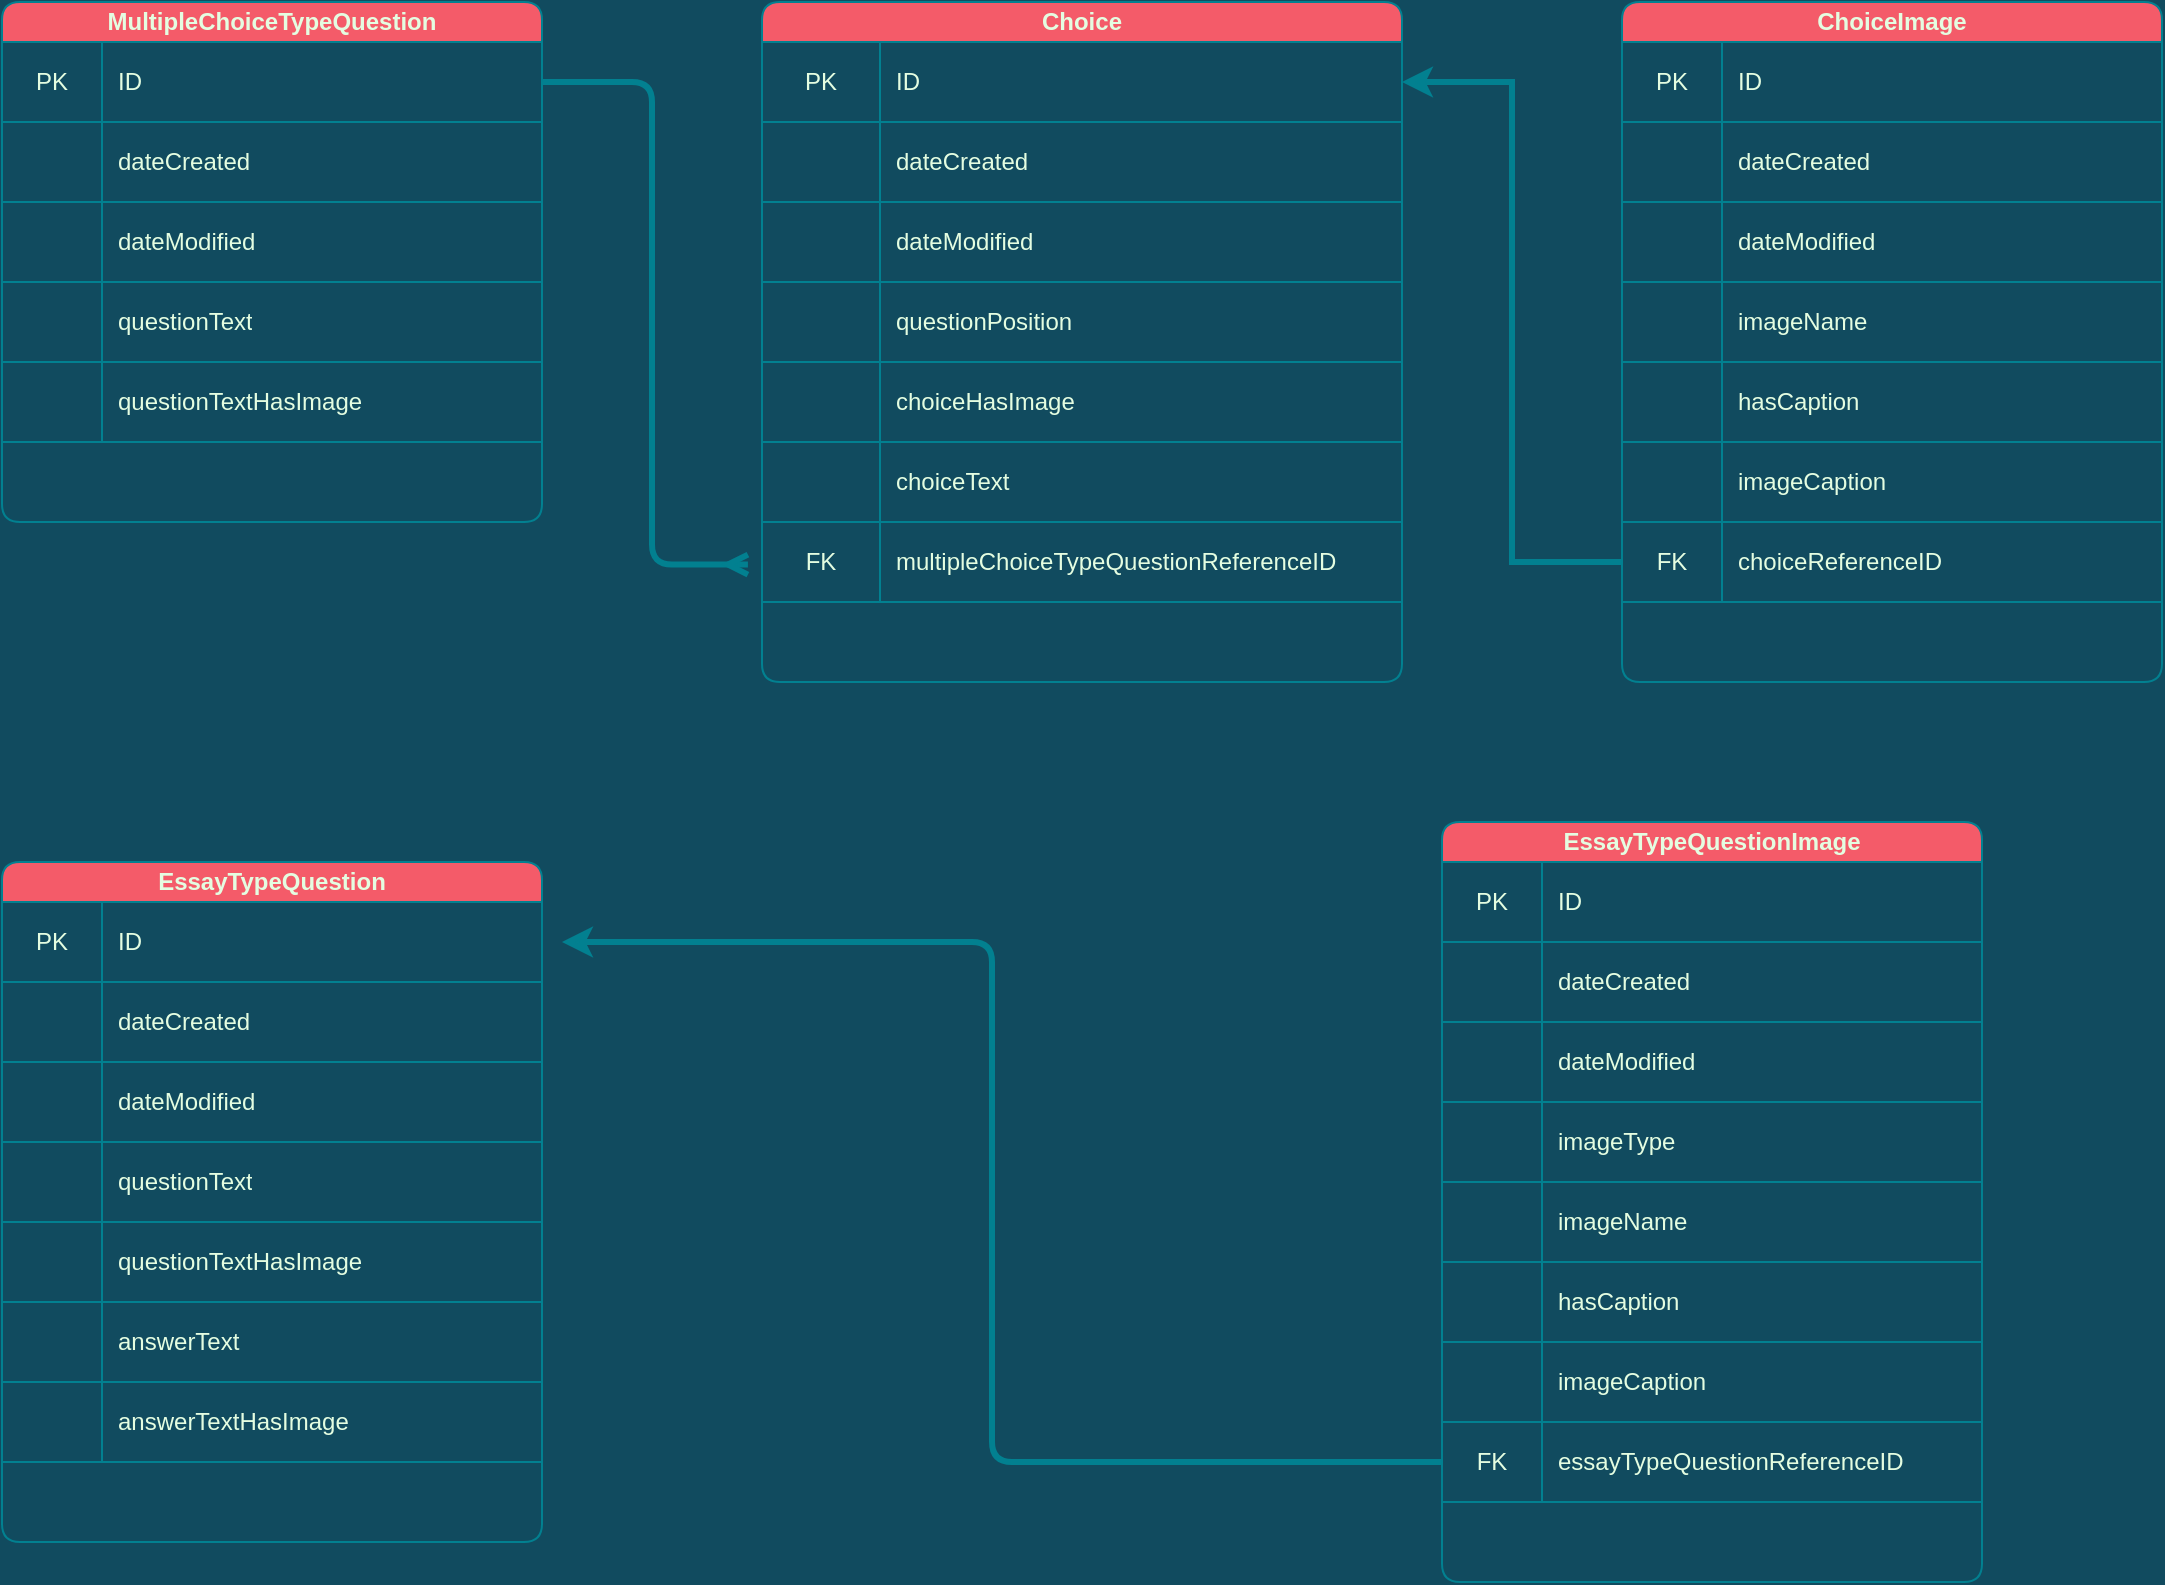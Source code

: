 <mxfile version="14.6.13" type="device"><diagram id="jseAmeqo2mqnOojEgOyy" name="Page-1"><mxGraphModel dx="1422" dy="862" grid="1" gridSize="10" guides="1" tooltips="1" connect="1" arrows="1" fold="1" page="1" pageScale="1" pageWidth="1200" pageHeight="1920" background="#114B5F" math="0" shadow="0"><root><mxCell id="0"/><mxCell id="1" parent="0"/><mxCell id="tdTCW2-I33-eYM-Sp8m5-2" value="EssayTypeQuestion" style="shape=table;html=1;whiteSpace=wrap;startSize=20;container=1;collapsible=0;childLayout=tableLayout;fixedRows=1;rowLines=0;fontStyle=1;align=center;fillColor=#F45B69;strokeColor=#028090;fontColor=#E4FDE1;rounded=1;" parent="1" vertex="1"><mxGeometry x="40" y="470" width="270" height="340" as="geometry"/></mxCell><mxCell id="tdTCW2-I33-eYM-Sp8m5-3" value="" style="shape=partialRectangle;html=1;whiteSpace=wrap;collapsible=0;dropTarget=0;pointerEvents=0;fillColor=none;top=0;left=0;bottom=1;right=0;points=[[0,0.5],[1,0.5]];portConstraint=eastwest;strokeColor=#028090;fontColor=#E4FDE1;rounded=1;" parent="tdTCW2-I33-eYM-Sp8m5-2" vertex="1"><mxGeometry y="20" width="270" height="40" as="geometry"/></mxCell><mxCell id="tdTCW2-I33-eYM-Sp8m5-4" value="PK" style="shape=partialRectangle;html=1;whiteSpace=wrap;connectable=0;fillColor=none;top=0;left=0;bottom=0;right=0;overflow=hidden;strokeColor=#028090;fontColor=#E4FDE1;rounded=1;" parent="tdTCW2-I33-eYM-Sp8m5-3" vertex="1"><mxGeometry width="50" height="40" as="geometry"/></mxCell><mxCell id="tdTCW2-I33-eYM-Sp8m5-5" value="ID" style="shape=partialRectangle;html=1;whiteSpace=wrap;connectable=0;fillColor=none;top=0;left=0;bottom=0;right=0;align=left;spacingLeft=6;overflow=hidden;strokeColor=#028090;fontColor=#E4FDE1;rounded=1;" parent="tdTCW2-I33-eYM-Sp8m5-3" vertex="1"><mxGeometry x="50" width="220" height="40" as="geometry"/></mxCell><mxCell id="7JEukFAbRCWZJF5XLks9-69" style="shape=partialRectangle;html=1;whiteSpace=wrap;collapsible=0;dropTarget=0;pointerEvents=0;fillColor=none;top=0;left=0;bottom=1;right=0;points=[[0,0.5],[1,0.5]];portConstraint=eastwest;strokeColor=#028090;fontColor=#E4FDE1;rounded=1;" vertex="1" parent="tdTCW2-I33-eYM-Sp8m5-2"><mxGeometry y="60" width="270" height="40" as="geometry"/></mxCell><mxCell id="7JEukFAbRCWZJF5XLks9-70" style="shape=partialRectangle;html=1;whiteSpace=wrap;connectable=0;fillColor=none;top=0;left=0;bottom=0;right=0;overflow=hidden;strokeColor=#028090;fontColor=#E4FDE1;rounded=1;" vertex="1" parent="7JEukFAbRCWZJF5XLks9-69"><mxGeometry width="50" height="40" as="geometry"/></mxCell><mxCell id="7JEukFAbRCWZJF5XLks9-71" value="dateCreated" style="shape=partialRectangle;html=1;whiteSpace=wrap;connectable=0;fillColor=none;top=0;left=0;bottom=0;right=0;align=left;spacingLeft=6;overflow=hidden;strokeColor=#028090;fontColor=#E4FDE1;rounded=1;" vertex="1" parent="7JEukFAbRCWZJF5XLks9-69"><mxGeometry x="50" width="220" height="40" as="geometry"/></mxCell><mxCell id="7JEukFAbRCWZJF5XLks9-72" style="shape=partialRectangle;html=1;whiteSpace=wrap;collapsible=0;dropTarget=0;pointerEvents=0;fillColor=none;top=0;left=0;bottom=1;right=0;points=[[0,0.5],[1,0.5]];portConstraint=eastwest;strokeColor=#028090;fontColor=#E4FDE1;rounded=1;" vertex="1" parent="tdTCW2-I33-eYM-Sp8m5-2"><mxGeometry y="100" width="270" height="40" as="geometry"/></mxCell><mxCell id="7JEukFAbRCWZJF5XLks9-73" style="shape=partialRectangle;html=1;whiteSpace=wrap;connectable=0;fillColor=none;top=0;left=0;bottom=0;right=0;overflow=hidden;strokeColor=#028090;fontColor=#E4FDE1;rounded=1;" vertex="1" parent="7JEukFAbRCWZJF5XLks9-72"><mxGeometry width="50" height="40" as="geometry"/></mxCell><mxCell id="7JEukFAbRCWZJF5XLks9-74" value="dateModified" style="shape=partialRectangle;html=1;whiteSpace=wrap;connectable=0;fillColor=none;top=0;left=0;bottom=0;right=0;align=left;spacingLeft=6;overflow=hidden;strokeColor=#028090;fontColor=#E4FDE1;rounded=1;" vertex="1" parent="7JEukFAbRCWZJF5XLks9-72"><mxGeometry x="50" width="220" height="40" as="geometry"/></mxCell><mxCell id="tdTCW2-I33-eYM-Sp8m5-12" value="" style="shape=partialRectangle;html=1;whiteSpace=wrap;collapsible=0;dropTarget=0;pointerEvents=0;fillColor=none;top=0;left=0;bottom=1;right=0;points=[[0,0.5],[1,0.5]];portConstraint=eastwest;strokeColor=#028090;fontColor=#E4FDE1;rounded=1;" parent="tdTCW2-I33-eYM-Sp8m5-2" vertex="1"><mxGeometry y="140" width="270" height="40" as="geometry"/></mxCell><mxCell id="tdTCW2-I33-eYM-Sp8m5-13" value="" style="shape=partialRectangle;html=1;whiteSpace=wrap;connectable=0;fillColor=none;top=0;left=0;bottom=0;right=0;overflow=hidden;strokeColor=#028090;fontColor=#E4FDE1;rounded=1;" parent="tdTCW2-I33-eYM-Sp8m5-12" vertex="1"><mxGeometry width="50" height="40" as="geometry"/></mxCell><mxCell id="tdTCW2-I33-eYM-Sp8m5-14" value="questionText" style="shape=partialRectangle;html=1;whiteSpace=wrap;connectable=0;fillColor=none;top=0;left=0;bottom=0;right=0;align=left;spacingLeft=6;overflow=hidden;strokeColor=#028090;fontColor=#E4FDE1;rounded=1;" parent="tdTCW2-I33-eYM-Sp8m5-12" vertex="1"><mxGeometry x="50" width="220" height="40" as="geometry"/></mxCell><mxCell id="tdTCW2-I33-eYM-Sp8m5-15" value="" style="shape=partialRectangle;html=1;whiteSpace=wrap;collapsible=0;dropTarget=0;pointerEvents=0;fillColor=none;top=0;left=0;bottom=1;right=0;points=[[0,0.5],[1,0.5]];portConstraint=eastwest;strokeColor=#028090;fontColor=#E4FDE1;rounded=1;" parent="tdTCW2-I33-eYM-Sp8m5-2" vertex="1"><mxGeometry y="180" width="270" height="40" as="geometry"/></mxCell><mxCell id="tdTCW2-I33-eYM-Sp8m5-16" value="" style="shape=partialRectangle;html=1;whiteSpace=wrap;connectable=0;fillColor=none;top=0;left=0;bottom=0;right=0;overflow=hidden;strokeColor=#028090;fontColor=#E4FDE1;rounded=1;" parent="tdTCW2-I33-eYM-Sp8m5-15" vertex="1"><mxGeometry width="50" height="40" as="geometry"/></mxCell><mxCell id="tdTCW2-I33-eYM-Sp8m5-17" value="questionTextHasImage" style="shape=partialRectangle;html=1;whiteSpace=wrap;connectable=0;fillColor=none;top=0;left=0;bottom=0;right=0;align=left;spacingLeft=6;overflow=hidden;strokeColor=#028090;fontColor=#E4FDE1;rounded=1;" parent="tdTCW2-I33-eYM-Sp8m5-15" vertex="1"><mxGeometry x="50" width="220" height="40" as="geometry"/></mxCell><mxCell id="tdTCW2-I33-eYM-Sp8m5-21" value="" style="shape=partialRectangle;html=1;whiteSpace=wrap;collapsible=0;dropTarget=0;pointerEvents=0;fillColor=none;top=0;left=0;bottom=1;right=0;points=[[0,0.5],[1,0.5]];portConstraint=eastwest;strokeColor=#028090;fontColor=#E4FDE1;rounded=1;" parent="tdTCW2-I33-eYM-Sp8m5-2" vertex="1"><mxGeometry y="220" width="270" height="40" as="geometry"/></mxCell><mxCell id="tdTCW2-I33-eYM-Sp8m5-22" value="" style="shape=partialRectangle;html=1;whiteSpace=wrap;connectable=0;fillColor=none;top=0;left=0;bottom=0;right=0;overflow=hidden;strokeColor=#028090;fontColor=#E4FDE1;rounded=1;" parent="tdTCW2-I33-eYM-Sp8m5-21" vertex="1"><mxGeometry width="50" height="40" as="geometry"/></mxCell><mxCell id="tdTCW2-I33-eYM-Sp8m5-23" value="answerText" style="shape=partialRectangle;html=1;whiteSpace=wrap;connectable=0;fillColor=none;top=0;left=0;bottom=0;right=0;align=left;spacingLeft=6;overflow=hidden;strokeColor=#028090;fontColor=#E4FDE1;rounded=1;" parent="tdTCW2-I33-eYM-Sp8m5-21" vertex="1"><mxGeometry x="50" width="220" height="40" as="geometry"/></mxCell><mxCell id="tdTCW2-I33-eYM-Sp8m5-24" value="" style="shape=partialRectangle;html=1;whiteSpace=wrap;collapsible=0;dropTarget=0;pointerEvents=0;fillColor=none;top=0;left=0;bottom=1;right=0;points=[[0,0.5],[1,0.5]];portConstraint=eastwest;strokeColor=#028090;fontColor=#E4FDE1;rounded=1;" parent="tdTCW2-I33-eYM-Sp8m5-2" vertex="1"><mxGeometry y="260" width="270" height="40" as="geometry"/></mxCell><mxCell id="tdTCW2-I33-eYM-Sp8m5-25" value="" style="shape=partialRectangle;html=1;whiteSpace=wrap;connectable=0;fillColor=none;top=0;left=0;bottom=0;right=0;overflow=hidden;strokeColor=#028090;fontColor=#E4FDE1;rounded=1;" parent="tdTCW2-I33-eYM-Sp8m5-24" vertex="1"><mxGeometry width="50" height="40" as="geometry"/></mxCell><mxCell id="tdTCW2-I33-eYM-Sp8m5-26" value="answerTextHasImage" style="shape=partialRectangle;html=1;whiteSpace=wrap;connectable=0;fillColor=none;top=0;left=0;bottom=0;right=0;align=left;spacingLeft=6;overflow=hidden;strokeColor=#028090;fontColor=#E4FDE1;rounded=1;" parent="tdTCW2-I33-eYM-Sp8m5-24" vertex="1"><mxGeometry x="50" width="220" height="40" as="geometry"/></mxCell><mxCell id="tdTCW2-I33-eYM-Sp8m5-33" value="MultipleChoiceTypeQuestion" style="shape=table;html=1;whiteSpace=wrap;startSize=20;container=1;collapsible=0;childLayout=tableLayout;fixedRows=1;rowLines=0;fontStyle=1;align=center;fillColor=#F45B69;strokeColor=#028090;fontColor=#E4FDE1;rounded=1;" parent="1" vertex="1"><mxGeometry x="40" y="40" width="270" height="260" as="geometry"/></mxCell><mxCell id="tdTCW2-I33-eYM-Sp8m5-34" value="" style="shape=partialRectangle;html=1;whiteSpace=wrap;collapsible=0;dropTarget=0;pointerEvents=0;fillColor=none;top=0;left=0;bottom=1;right=0;points=[[0,0.5],[1,0.5]];portConstraint=eastwest;strokeColor=#028090;fontColor=#E4FDE1;rounded=1;" parent="tdTCW2-I33-eYM-Sp8m5-33" vertex="1"><mxGeometry y="20" width="270" height="40" as="geometry"/></mxCell><mxCell id="tdTCW2-I33-eYM-Sp8m5-35" value="PK" style="shape=partialRectangle;html=1;whiteSpace=wrap;connectable=0;fillColor=none;top=0;left=0;bottom=0;right=0;overflow=hidden;strokeColor=#028090;fontColor=#E4FDE1;rounded=1;" parent="tdTCW2-I33-eYM-Sp8m5-34" vertex="1"><mxGeometry width="50" height="40" as="geometry"/></mxCell><mxCell id="tdTCW2-I33-eYM-Sp8m5-36" value="ID" style="shape=partialRectangle;html=1;whiteSpace=wrap;connectable=0;fillColor=none;top=0;left=0;bottom=0;right=0;align=left;spacingLeft=6;overflow=hidden;strokeColor=#028090;fontColor=#E4FDE1;rounded=1;" parent="tdTCW2-I33-eYM-Sp8m5-34" vertex="1"><mxGeometry x="50" width="220" height="40" as="geometry"/></mxCell><mxCell id="7JEukFAbRCWZJF5XLks9-31" style="shape=partialRectangle;html=1;whiteSpace=wrap;collapsible=0;dropTarget=0;pointerEvents=0;fillColor=none;top=0;left=0;bottom=1;right=0;points=[[0,0.5],[1,0.5]];portConstraint=eastwest;strokeColor=#028090;fontColor=#E4FDE1;rounded=1;" vertex="1" parent="tdTCW2-I33-eYM-Sp8m5-33"><mxGeometry y="60" width="270" height="40" as="geometry"/></mxCell><mxCell id="7JEukFAbRCWZJF5XLks9-32" style="shape=partialRectangle;html=1;whiteSpace=wrap;connectable=0;fillColor=none;top=0;left=0;bottom=0;right=0;overflow=hidden;strokeColor=#028090;fontColor=#E4FDE1;rounded=1;" vertex="1" parent="7JEukFAbRCWZJF5XLks9-31"><mxGeometry width="50" height="40" as="geometry"/></mxCell><mxCell id="7JEukFAbRCWZJF5XLks9-33" value="dateCreated" style="shape=partialRectangle;html=1;whiteSpace=wrap;connectable=0;fillColor=none;top=0;left=0;bottom=0;right=0;align=left;spacingLeft=6;overflow=hidden;strokeColor=#028090;fontColor=#E4FDE1;rounded=1;" vertex="1" parent="7JEukFAbRCWZJF5XLks9-31"><mxGeometry x="50" width="220" height="40" as="geometry"/></mxCell><mxCell id="7JEukFAbRCWZJF5XLks9-34" style="shape=partialRectangle;html=1;whiteSpace=wrap;collapsible=0;dropTarget=0;pointerEvents=0;fillColor=none;top=0;left=0;bottom=1;right=0;points=[[0,0.5],[1,0.5]];portConstraint=eastwest;strokeColor=#028090;fontColor=#E4FDE1;rounded=1;" vertex="1" parent="tdTCW2-I33-eYM-Sp8m5-33"><mxGeometry y="100" width="270" height="40" as="geometry"/></mxCell><mxCell id="7JEukFAbRCWZJF5XLks9-35" style="shape=partialRectangle;html=1;whiteSpace=wrap;connectable=0;fillColor=none;top=0;left=0;bottom=0;right=0;overflow=hidden;strokeColor=#028090;fontColor=#E4FDE1;rounded=1;" vertex="1" parent="7JEukFAbRCWZJF5XLks9-34"><mxGeometry width="50" height="40" as="geometry"/></mxCell><mxCell id="7JEukFAbRCWZJF5XLks9-36" value="dateModified" style="shape=partialRectangle;html=1;whiteSpace=wrap;connectable=0;fillColor=none;top=0;left=0;bottom=0;right=0;align=left;spacingLeft=6;overflow=hidden;strokeColor=#028090;fontColor=#E4FDE1;rounded=1;" vertex="1" parent="7JEukFAbRCWZJF5XLks9-34"><mxGeometry x="50" width="220" height="40" as="geometry"/></mxCell><mxCell id="tdTCW2-I33-eYM-Sp8m5-37" value="" style="shape=partialRectangle;html=1;whiteSpace=wrap;collapsible=0;dropTarget=0;pointerEvents=0;fillColor=none;top=0;left=0;bottom=1;right=0;points=[[0,0.5],[1,0.5]];portConstraint=eastwest;strokeColor=#028090;fontColor=#E4FDE1;rounded=1;" parent="tdTCW2-I33-eYM-Sp8m5-33" vertex="1"><mxGeometry y="140" width="270" height="40" as="geometry"/></mxCell><mxCell id="tdTCW2-I33-eYM-Sp8m5-38" value="" style="shape=partialRectangle;html=1;whiteSpace=wrap;connectable=0;fillColor=none;top=0;left=0;bottom=0;right=0;overflow=hidden;strokeColor=#028090;fontColor=#E4FDE1;rounded=1;" parent="tdTCW2-I33-eYM-Sp8m5-37" vertex="1"><mxGeometry width="50" height="40" as="geometry"/></mxCell><mxCell id="tdTCW2-I33-eYM-Sp8m5-39" value="questionText" style="shape=partialRectangle;html=1;whiteSpace=wrap;connectable=0;fillColor=none;top=0;left=0;bottom=0;right=0;align=left;spacingLeft=6;overflow=hidden;strokeColor=#028090;fontColor=#E4FDE1;rounded=1;" parent="tdTCW2-I33-eYM-Sp8m5-37" vertex="1"><mxGeometry x="50" width="220" height="40" as="geometry"/></mxCell><mxCell id="tdTCW2-I33-eYM-Sp8m5-40" value="" style="shape=partialRectangle;html=1;whiteSpace=wrap;collapsible=0;dropTarget=0;pointerEvents=0;fillColor=none;top=0;left=0;bottom=1;right=0;points=[[0,0.5],[1,0.5]];portConstraint=eastwest;strokeColor=#028090;fontColor=#E4FDE1;rounded=1;" parent="tdTCW2-I33-eYM-Sp8m5-33" vertex="1"><mxGeometry y="180" width="270" height="40" as="geometry"/></mxCell><mxCell id="tdTCW2-I33-eYM-Sp8m5-41" value="" style="shape=partialRectangle;html=1;whiteSpace=wrap;connectable=0;fillColor=none;top=0;left=0;bottom=0;right=0;overflow=hidden;strokeColor=#028090;fontColor=#E4FDE1;rounded=1;" parent="tdTCW2-I33-eYM-Sp8m5-40" vertex="1"><mxGeometry width="50" height="40" as="geometry"/></mxCell><mxCell id="tdTCW2-I33-eYM-Sp8m5-42" value="questionTextHasImage" style="shape=partialRectangle;html=1;whiteSpace=wrap;connectable=0;fillColor=none;top=0;left=0;bottom=0;right=0;align=left;spacingLeft=6;overflow=hidden;strokeColor=#028090;fontColor=#E4FDE1;rounded=1;" parent="tdTCW2-I33-eYM-Sp8m5-40" vertex="1"><mxGeometry x="50" width="220" height="40" as="geometry"/></mxCell><mxCell id="tdTCW2-I33-eYM-Sp8m5-61" value="Choice" style="shape=table;html=1;whiteSpace=wrap;startSize=20;container=1;collapsible=0;childLayout=tableLayout;fixedRows=1;rowLines=0;fontStyle=1;align=center;fillColor=#F45B69;strokeColor=#028090;fontColor=#E4FDE1;rounded=1;" parent="1" vertex="1"><mxGeometry x="420" y="40" width="320.0" height="340" as="geometry"/></mxCell><mxCell id="tdTCW2-I33-eYM-Sp8m5-62" value="" style="shape=partialRectangle;html=1;whiteSpace=wrap;collapsible=0;dropTarget=0;pointerEvents=0;fillColor=none;top=0;left=0;bottom=1;right=0;points=[[0,0.5],[1,0.5]];portConstraint=eastwest;strokeColor=#028090;fontColor=#E4FDE1;rounded=1;" parent="tdTCW2-I33-eYM-Sp8m5-61" vertex="1"><mxGeometry y="20" width="320.0" height="40" as="geometry"/></mxCell><mxCell id="tdTCW2-I33-eYM-Sp8m5-63" value="PK" style="shape=partialRectangle;html=1;whiteSpace=wrap;connectable=0;fillColor=none;top=0;left=0;bottom=0;right=0;overflow=hidden;strokeColor=#028090;fontColor=#E4FDE1;rounded=1;" parent="tdTCW2-I33-eYM-Sp8m5-62" vertex="1"><mxGeometry width="59" height="40" as="geometry"/></mxCell><mxCell id="tdTCW2-I33-eYM-Sp8m5-64" value="ID" style="shape=partialRectangle;html=1;whiteSpace=wrap;connectable=0;fillColor=none;top=0;left=0;bottom=0;right=0;align=left;spacingLeft=6;overflow=hidden;strokeColor=#028090;fontColor=#E4FDE1;rounded=1;" parent="tdTCW2-I33-eYM-Sp8m5-62" vertex="1"><mxGeometry x="59" width="261" height="40" as="geometry"/></mxCell><mxCell id="7JEukFAbRCWZJF5XLks9-57" style="shape=partialRectangle;html=1;whiteSpace=wrap;collapsible=0;dropTarget=0;pointerEvents=0;fillColor=none;top=0;left=0;bottom=1;right=0;points=[[0,0.5],[1,0.5]];portConstraint=eastwest;strokeColor=#028090;fontColor=#E4FDE1;rounded=1;" vertex="1" parent="tdTCW2-I33-eYM-Sp8m5-61"><mxGeometry y="60" width="320.0" height="40" as="geometry"/></mxCell><mxCell id="7JEukFAbRCWZJF5XLks9-58" style="shape=partialRectangle;html=1;whiteSpace=wrap;connectable=0;fillColor=none;top=0;left=0;bottom=0;right=0;overflow=hidden;strokeColor=#028090;fontColor=#E4FDE1;rounded=1;" vertex="1" parent="7JEukFAbRCWZJF5XLks9-57"><mxGeometry width="59" height="40" as="geometry"/></mxCell><mxCell id="7JEukFAbRCWZJF5XLks9-59" value="dateCreated" style="shape=partialRectangle;html=1;whiteSpace=wrap;connectable=0;fillColor=none;top=0;left=0;bottom=0;right=0;align=left;spacingLeft=6;overflow=hidden;strokeColor=#028090;fontColor=#E4FDE1;rounded=1;" vertex="1" parent="7JEukFAbRCWZJF5XLks9-57"><mxGeometry x="59" width="261" height="40" as="geometry"/></mxCell><mxCell id="7JEukFAbRCWZJF5XLks9-60" style="shape=partialRectangle;html=1;whiteSpace=wrap;collapsible=0;dropTarget=0;pointerEvents=0;fillColor=none;top=0;left=0;bottom=1;right=0;points=[[0,0.5],[1,0.5]];portConstraint=eastwest;strokeColor=#028090;fontColor=#E4FDE1;rounded=1;" vertex="1" parent="tdTCW2-I33-eYM-Sp8m5-61"><mxGeometry y="100" width="320.0" height="40" as="geometry"/></mxCell><mxCell id="7JEukFAbRCWZJF5XLks9-61" style="shape=partialRectangle;html=1;whiteSpace=wrap;connectable=0;fillColor=none;top=0;left=0;bottom=0;right=0;overflow=hidden;strokeColor=#028090;fontColor=#E4FDE1;rounded=1;" vertex="1" parent="7JEukFAbRCWZJF5XLks9-60"><mxGeometry width="59" height="40" as="geometry"/></mxCell><mxCell id="7JEukFAbRCWZJF5XLks9-62" value="dateModified" style="shape=partialRectangle;html=1;whiteSpace=wrap;connectable=0;fillColor=none;top=0;left=0;bottom=0;right=0;align=left;spacingLeft=6;overflow=hidden;strokeColor=#028090;fontColor=#E4FDE1;rounded=1;" vertex="1" parent="7JEukFAbRCWZJF5XLks9-60"><mxGeometry x="59" width="261" height="40" as="geometry"/></mxCell><mxCell id="tdTCW2-I33-eYM-Sp8m5-65" value="" style="shape=partialRectangle;html=1;whiteSpace=wrap;collapsible=0;dropTarget=0;pointerEvents=0;fillColor=none;top=0;left=0;bottom=1;right=0;points=[[0,0.5],[1,0.5]];portConstraint=eastwest;strokeColor=#028090;fontColor=#E4FDE1;rounded=1;" parent="tdTCW2-I33-eYM-Sp8m5-61" vertex="1"><mxGeometry y="140" width="320.0" height="40" as="geometry"/></mxCell><mxCell id="tdTCW2-I33-eYM-Sp8m5-66" value="" style="shape=partialRectangle;html=1;whiteSpace=wrap;connectable=0;fillColor=none;top=0;left=0;bottom=0;right=0;overflow=hidden;strokeColor=#028090;fontColor=#E4FDE1;rounded=1;" parent="tdTCW2-I33-eYM-Sp8m5-65" vertex="1"><mxGeometry width="59" height="40" as="geometry"/></mxCell><mxCell id="tdTCW2-I33-eYM-Sp8m5-67" value="questionPosition" style="shape=partialRectangle;html=1;whiteSpace=wrap;connectable=0;fillColor=none;top=0;left=0;bottom=0;right=0;align=left;spacingLeft=6;overflow=hidden;strokeColor=#028090;fontColor=#E4FDE1;rounded=1;" parent="tdTCW2-I33-eYM-Sp8m5-65" vertex="1"><mxGeometry x="59" width="261" height="40" as="geometry"/></mxCell><mxCell id="tdTCW2-I33-eYM-Sp8m5-68" value="" style="shape=partialRectangle;html=1;whiteSpace=wrap;collapsible=0;dropTarget=0;pointerEvents=0;fillColor=none;top=0;left=0;bottom=1;right=0;points=[[0,0.5],[1,0.5]];portConstraint=eastwest;strokeColor=#028090;fontColor=#E4FDE1;rounded=1;" parent="tdTCW2-I33-eYM-Sp8m5-61" vertex="1"><mxGeometry y="180" width="320.0" height="40" as="geometry"/></mxCell><mxCell id="tdTCW2-I33-eYM-Sp8m5-69" value="" style="shape=partialRectangle;html=1;whiteSpace=wrap;connectable=0;fillColor=none;top=0;left=0;bottom=0;right=0;overflow=hidden;strokeColor=#028090;fontColor=#E4FDE1;rounded=1;" parent="tdTCW2-I33-eYM-Sp8m5-68" vertex="1"><mxGeometry width="59" height="40" as="geometry"/></mxCell><mxCell id="tdTCW2-I33-eYM-Sp8m5-70" value="choiceHasImage" style="shape=partialRectangle;html=1;whiteSpace=wrap;connectable=0;fillColor=none;top=0;left=0;bottom=0;right=0;align=left;spacingLeft=6;overflow=hidden;strokeColor=#028090;fontColor=#E4FDE1;rounded=1;" parent="tdTCW2-I33-eYM-Sp8m5-68" vertex="1"><mxGeometry x="59" width="261" height="40" as="geometry"/></mxCell><mxCell id="tdTCW2-I33-eYM-Sp8m5-74" value="" style="shape=partialRectangle;html=1;whiteSpace=wrap;collapsible=0;dropTarget=0;pointerEvents=0;fillColor=none;top=0;left=0;bottom=1;right=0;points=[[0,0.5],[1,0.5]];portConstraint=eastwest;strokeColor=#028090;fontColor=#E4FDE1;rounded=1;" parent="tdTCW2-I33-eYM-Sp8m5-61" vertex="1"><mxGeometry y="220" width="320.0" height="40" as="geometry"/></mxCell><mxCell id="tdTCW2-I33-eYM-Sp8m5-75" value="" style="shape=partialRectangle;html=1;whiteSpace=wrap;connectable=0;fillColor=none;top=0;left=0;bottom=0;right=0;overflow=hidden;strokeColor=#028090;fontColor=#E4FDE1;rounded=1;" parent="tdTCW2-I33-eYM-Sp8m5-74" vertex="1"><mxGeometry width="59" height="40" as="geometry"/></mxCell><mxCell id="tdTCW2-I33-eYM-Sp8m5-76" value="choiceText" style="shape=partialRectangle;html=1;whiteSpace=wrap;connectable=0;fillColor=none;top=0;left=0;bottom=0;right=0;align=left;spacingLeft=6;overflow=hidden;strokeColor=#028090;fontColor=#E4FDE1;rounded=1;" parent="tdTCW2-I33-eYM-Sp8m5-74" vertex="1"><mxGeometry x="59" width="261" height="40" as="geometry"/></mxCell><mxCell id="tdTCW2-I33-eYM-Sp8m5-94" value="" style="shape=partialRectangle;html=1;whiteSpace=wrap;collapsible=0;dropTarget=0;pointerEvents=0;fillColor=none;top=0;left=0;bottom=1;right=0;points=[[0,0.5],[1,0.5]];portConstraint=eastwest;strokeColor=#028090;fontColor=#E4FDE1;rounded=1;" parent="tdTCW2-I33-eYM-Sp8m5-61" vertex="1"><mxGeometry y="260" width="320.0" height="40" as="geometry"/></mxCell><mxCell id="tdTCW2-I33-eYM-Sp8m5-95" value="FK" style="shape=partialRectangle;html=1;whiteSpace=wrap;connectable=0;fillColor=none;top=0;left=0;bottom=0;right=0;overflow=hidden;strokeColor=#028090;fontColor=#E4FDE1;rounded=1;" parent="tdTCW2-I33-eYM-Sp8m5-94" vertex="1"><mxGeometry width="59" height="40" as="geometry"/></mxCell><mxCell id="tdTCW2-I33-eYM-Sp8m5-96" value="multipleChoiceTypeQuestionReferenceID" style="shape=partialRectangle;html=1;whiteSpace=wrap;connectable=0;fillColor=none;top=0;left=0;bottom=0;right=0;align=left;spacingLeft=6;overflow=hidden;strokeColor=#028090;fontColor=#E4FDE1;rounded=1;" parent="tdTCW2-I33-eYM-Sp8m5-94" vertex="1"><mxGeometry x="59" width="261" height="40" as="geometry"/></mxCell><mxCell id="tdTCW2-I33-eYM-Sp8m5-99" style="edgeStyle=orthogonalEdgeStyle;curved=0;rounded=1;sketch=0;orthogonalLoop=1;jettySize=auto;html=1;exitX=1;exitY=0.5;exitDx=0;exitDy=0;entryX=-0.022;entryY=0.532;entryDx=0;entryDy=0;entryPerimeter=0;fontColor=#E4FDE1;endArrow=ERmany;endFill=0;strokeColor=#028090;strokeWidth=3;fillColor=#F45B69;labelBackgroundColor=#114B5F;" parent="1" source="tdTCW2-I33-eYM-Sp8m5-34" target="tdTCW2-I33-eYM-Sp8m5-94" edge="1"><mxGeometry relative="1" as="geometry"/></mxCell><mxCell id="tdTCW2-I33-eYM-Sp8m5-100" value="EssayTypeQuestionImage" style="shape=table;html=1;whiteSpace=wrap;startSize=20;container=1;collapsible=0;childLayout=tableLayout;fixedRows=1;rowLines=0;fontStyle=1;align=center;fillColor=#F45B69;strokeColor=#028090;fontColor=#E4FDE1;rounded=1;" parent="1" vertex="1"><mxGeometry x="760" y="450" width="270" height="380" as="geometry"/></mxCell><mxCell id="tdTCW2-I33-eYM-Sp8m5-101" value="" style="shape=partialRectangle;html=1;whiteSpace=wrap;collapsible=0;dropTarget=0;pointerEvents=0;fillColor=none;top=0;left=0;bottom=1;right=0;points=[[0,0.5],[1,0.5]];portConstraint=eastwest;strokeColor=#028090;fontColor=#E4FDE1;rounded=1;" parent="tdTCW2-I33-eYM-Sp8m5-100" vertex="1"><mxGeometry y="20" width="270" height="40" as="geometry"/></mxCell><mxCell id="tdTCW2-I33-eYM-Sp8m5-102" value="PK" style="shape=partialRectangle;html=1;whiteSpace=wrap;connectable=0;fillColor=none;top=0;left=0;bottom=0;right=0;overflow=hidden;strokeColor=#028090;fontColor=#E4FDE1;rounded=1;" parent="tdTCW2-I33-eYM-Sp8m5-101" vertex="1"><mxGeometry width="50" height="40" as="geometry"/></mxCell><mxCell id="tdTCW2-I33-eYM-Sp8m5-103" value="ID" style="shape=partialRectangle;html=1;whiteSpace=wrap;connectable=0;fillColor=none;top=0;left=0;bottom=0;right=0;align=left;spacingLeft=6;overflow=hidden;strokeColor=#028090;fontColor=#E4FDE1;rounded=1;" parent="tdTCW2-I33-eYM-Sp8m5-101" vertex="1"><mxGeometry x="50" width="220" height="40" as="geometry"/></mxCell><mxCell id="7JEukFAbRCWZJF5XLks9-75" style="shape=partialRectangle;html=1;whiteSpace=wrap;collapsible=0;dropTarget=0;pointerEvents=0;fillColor=none;top=0;left=0;bottom=1;right=0;points=[[0,0.5],[1,0.5]];portConstraint=eastwest;strokeColor=#028090;fontColor=#E4FDE1;rounded=1;" vertex="1" parent="tdTCW2-I33-eYM-Sp8m5-100"><mxGeometry y="60" width="270" height="40" as="geometry"/></mxCell><mxCell id="7JEukFAbRCWZJF5XLks9-76" style="shape=partialRectangle;html=1;whiteSpace=wrap;connectable=0;fillColor=none;top=0;left=0;bottom=0;right=0;overflow=hidden;strokeColor=#028090;fontColor=#E4FDE1;rounded=1;" vertex="1" parent="7JEukFAbRCWZJF5XLks9-75"><mxGeometry width="50" height="40" as="geometry"/></mxCell><mxCell id="7JEukFAbRCWZJF5XLks9-77" value="dateCreated" style="shape=partialRectangle;html=1;whiteSpace=wrap;connectable=0;fillColor=none;top=0;left=0;bottom=0;right=0;align=left;spacingLeft=6;overflow=hidden;strokeColor=#028090;fontColor=#E4FDE1;rounded=1;" vertex="1" parent="7JEukFAbRCWZJF5XLks9-75"><mxGeometry x="50" width="220" height="40" as="geometry"/></mxCell><mxCell id="7JEukFAbRCWZJF5XLks9-78" style="shape=partialRectangle;html=1;whiteSpace=wrap;collapsible=0;dropTarget=0;pointerEvents=0;fillColor=none;top=0;left=0;bottom=1;right=0;points=[[0,0.5],[1,0.5]];portConstraint=eastwest;strokeColor=#028090;fontColor=#E4FDE1;rounded=1;" vertex="1" parent="tdTCW2-I33-eYM-Sp8m5-100"><mxGeometry y="100" width="270" height="40" as="geometry"/></mxCell><mxCell id="7JEukFAbRCWZJF5XLks9-79" style="shape=partialRectangle;html=1;whiteSpace=wrap;connectable=0;fillColor=none;top=0;left=0;bottom=0;right=0;overflow=hidden;strokeColor=#028090;fontColor=#E4FDE1;rounded=1;" vertex="1" parent="7JEukFAbRCWZJF5XLks9-78"><mxGeometry width="50" height="40" as="geometry"/></mxCell><mxCell id="7JEukFAbRCWZJF5XLks9-80" value="dateModified" style="shape=partialRectangle;html=1;whiteSpace=wrap;connectable=0;fillColor=none;top=0;left=0;bottom=0;right=0;align=left;spacingLeft=6;overflow=hidden;strokeColor=#028090;fontColor=#E4FDE1;rounded=1;" vertex="1" parent="7JEukFAbRCWZJF5XLks9-78"><mxGeometry x="50" width="220" height="40" as="geometry"/></mxCell><mxCell id="tdTCW2-I33-eYM-Sp8m5-104" value="" style="shape=partialRectangle;html=1;whiteSpace=wrap;collapsible=0;dropTarget=0;pointerEvents=0;fillColor=none;top=0;left=0;bottom=1;right=0;points=[[0,0.5],[1,0.5]];portConstraint=eastwest;strokeColor=#028090;fontColor=#E4FDE1;rounded=1;" parent="tdTCW2-I33-eYM-Sp8m5-100" vertex="1"><mxGeometry y="140" width="270" height="40" as="geometry"/></mxCell><mxCell id="tdTCW2-I33-eYM-Sp8m5-105" value="" style="shape=partialRectangle;html=1;whiteSpace=wrap;connectable=0;fillColor=none;top=0;left=0;bottom=0;right=0;overflow=hidden;strokeColor=#028090;fontColor=#E4FDE1;rounded=1;" parent="tdTCW2-I33-eYM-Sp8m5-104" vertex="1"><mxGeometry width="50" height="40" as="geometry"/></mxCell><mxCell id="tdTCW2-I33-eYM-Sp8m5-106" value="imageType" style="shape=partialRectangle;html=1;whiteSpace=wrap;connectable=0;fillColor=none;top=0;left=0;bottom=0;right=0;align=left;spacingLeft=6;overflow=hidden;strokeColor=#028090;fontColor=#E4FDE1;rounded=1;" parent="tdTCW2-I33-eYM-Sp8m5-104" vertex="1"><mxGeometry x="50" width="220" height="40" as="geometry"/></mxCell><mxCell id="tdTCW2-I33-eYM-Sp8m5-107" value="" style="shape=partialRectangle;html=1;whiteSpace=wrap;collapsible=0;dropTarget=0;pointerEvents=0;fillColor=none;top=0;left=0;bottom=1;right=0;points=[[0,0.5],[1,0.5]];portConstraint=eastwest;strokeColor=#028090;fontColor=#E4FDE1;rounded=1;" parent="tdTCW2-I33-eYM-Sp8m5-100" vertex="1"><mxGeometry y="180" width="270" height="40" as="geometry"/></mxCell><mxCell id="tdTCW2-I33-eYM-Sp8m5-108" value="" style="shape=partialRectangle;html=1;whiteSpace=wrap;connectable=0;fillColor=none;top=0;left=0;bottom=0;right=0;overflow=hidden;strokeColor=#028090;fontColor=#E4FDE1;rounded=1;" parent="tdTCW2-I33-eYM-Sp8m5-107" vertex="1"><mxGeometry width="50" height="40" as="geometry"/></mxCell><mxCell id="tdTCW2-I33-eYM-Sp8m5-109" value="imageName" style="shape=partialRectangle;html=1;whiteSpace=wrap;connectable=0;fillColor=none;top=0;left=0;bottom=0;right=0;align=left;spacingLeft=6;overflow=hidden;strokeColor=#028090;fontColor=#E4FDE1;rounded=1;" parent="tdTCW2-I33-eYM-Sp8m5-107" vertex="1"><mxGeometry x="50" width="220" height="40" as="geometry"/></mxCell><mxCell id="tdTCW2-I33-eYM-Sp8m5-110" value="" style="shape=partialRectangle;html=1;whiteSpace=wrap;collapsible=0;dropTarget=0;pointerEvents=0;fillColor=none;top=0;left=0;bottom=1;right=0;points=[[0,0.5],[1,0.5]];portConstraint=eastwest;strokeColor=#028090;fontColor=#E4FDE1;rounded=1;" parent="tdTCW2-I33-eYM-Sp8m5-100" vertex="1"><mxGeometry y="220" width="270" height="40" as="geometry"/></mxCell><mxCell id="tdTCW2-I33-eYM-Sp8m5-111" value="" style="shape=partialRectangle;html=1;whiteSpace=wrap;connectable=0;fillColor=none;top=0;left=0;bottom=0;right=0;overflow=hidden;strokeColor=#028090;fontColor=#E4FDE1;rounded=1;" parent="tdTCW2-I33-eYM-Sp8m5-110" vertex="1"><mxGeometry width="50" height="40" as="geometry"/></mxCell><mxCell id="tdTCW2-I33-eYM-Sp8m5-112" value="hasCaption" style="shape=partialRectangle;html=1;whiteSpace=wrap;connectable=0;fillColor=none;top=0;left=0;bottom=0;right=0;align=left;spacingLeft=6;overflow=hidden;strokeColor=#028090;fontColor=#E4FDE1;rounded=1;" parent="tdTCW2-I33-eYM-Sp8m5-110" vertex="1"><mxGeometry x="50" width="220" height="40" as="geometry"/></mxCell><mxCell id="tdTCW2-I33-eYM-Sp8m5-113" value="" style="shape=partialRectangle;html=1;whiteSpace=wrap;collapsible=0;dropTarget=0;pointerEvents=0;fillColor=none;top=0;left=0;bottom=1;right=0;points=[[0,0.5],[1,0.5]];portConstraint=eastwest;strokeColor=#028090;fontColor=#E4FDE1;rounded=1;" parent="tdTCW2-I33-eYM-Sp8m5-100" vertex="1"><mxGeometry y="260" width="270" height="40" as="geometry"/></mxCell><mxCell id="tdTCW2-I33-eYM-Sp8m5-114" value="" style="shape=partialRectangle;html=1;whiteSpace=wrap;connectable=0;fillColor=none;top=0;left=0;bottom=0;right=0;overflow=hidden;strokeColor=#028090;fontColor=#E4FDE1;rounded=1;" parent="tdTCW2-I33-eYM-Sp8m5-113" vertex="1"><mxGeometry width="50" height="40" as="geometry"/></mxCell><mxCell id="tdTCW2-I33-eYM-Sp8m5-115" value="imageCaption" style="shape=partialRectangle;html=1;whiteSpace=wrap;connectable=0;fillColor=none;top=0;left=0;bottom=0;right=0;align=left;spacingLeft=6;overflow=hidden;strokeColor=#028090;fontColor=#E4FDE1;rounded=1;" parent="tdTCW2-I33-eYM-Sp8m5-113" vertex="1"><mxGeometry x="50" width="220" height="40" as="geometry"/></mxCell><mxCell id="7JEukFAbRCWZJF5XLks9-21" value="" style="shape=partialRectangle;html=1;whiteSpace=wrap;collapsible=0;dropTarget=0;pointerEvents=0;fillColor=none;top=0;left=0;bottom=1;right=0;points=[[0,0.5],[1,0.5]];portConstraint=eastwest;strokeColor=#028090;fontColor=#E4FDE1;rounded=1;" vertex="1" parent="tdTCW2-I33-eYM-Sp8m5-100"><mxGeometry y="300" width="270" height="40" as="geometry"/></mxCell><mxCell id="7JEukFAbRCWZJF5XLks9-22" value="FK" style="shape=partialRectangle;html=1;whiteSpace=wrap;connectable=0;fillColor=none;top=0;left=0;bottom=0;right=0;overflow=hidden;strokeColor=#028090;fontColor=#E4FDE1;rounded=1;" vertex="1" parent="7JEukFAbRCWZJF5XLks9-21"><mxGeometry width="50" height="40" as="geometry"/></mxCell><mxCell id="7JEukFAbRCWZJF5XLks9-23" value="essayTypeQuestionReferenceID" style="shape=partialRectangle;html=1;whiteSpace=wrap;connectable=0;fillColor=none;top=0;left=0;bottom=0;right=0;align=left;spacingLeft=6;overflow=hidden;strokeColor=#028090;fontColor=#E4FDE1;rounded=1;" vertex="1" parent="7JEukFAbRCWZJF5XLks9-21"><mxGeometry x="50" width="220" height="40" as="geometry"/></mxCell><mxCell id="7JEukFAbRCWZJF5XLks9-1" value="ChoiceImage" style="shape=table;html=1;whiteSpace=wrap;startSize=20;container=1;collapsible=0;childLayout=tableLayout;fixedRows=1;rowLines=0;fontStyle=1;align=center;fillColor=#F45B69;strokeColor=#028090;fontColor=#E4FDE1;rounded=1;" vertex="1" parent="1"><mxGeometry x="850" y="40" width="270" height="340" as="geometry"/></mxCell><mxCell id="7JEukFAbRCWZJF5XLks9-2" value="" style="shape=partialRectangle;html=1;whiteSpace=wrap;collapsible=0;dropTarget=0;pointerEvents=0;fillColor=none;top=0;left=0;bottom=1;right=0;points=[[0,0.5],[1,0.5]];portConstraint=eastwest;strokeColor=#028090;fontColor=#E4FDE1;rounded=1;" vertex="1" parent="7JEukFAbRCWZJF5XLks9-1"><mxGeometry y="20" width="270" height="40" as="geometry"/></mxCell><mxCell id="7JEukFAbRCWZJF5XLks9-3" value="PK" style="shape=partialRectangle;html=1;whiteSpace=wrap;connectable=0;fillColor=none;top=0;left=0;bottom=0;right=0;overflow=hidden;strokeColor=#028090;fontColor=#E4FDE1;rounded=1;" vertex="1" parent="7JEukFAbRCWZJF5XLks9-2"><mxGeometry width="50" height="40" as="geometry"/></mxCell><mxCell id="7JEukFAbRCWZJF5XLks9-4" value="ID" style="shape=partialRectangle;html=1;whiteSpace=wrap;connectable=0;fillColor=none;top=0;left=0;bottom=0;right=0;align=left;spacingLeft=6;overflow=hidden;strokeColor=#028090;fontColor=#E4FDE1;rounded=1;" vertex="1" parent="7JEukFAbRCWZJF5XLks9-2"><mxGeometry x="50" width="220" height="40" as="geometry"/></mxCell><mxCell id="7JEukFAbRCWZJF5XLks9-63" style="shape=partialRectangle;html=1;whiteSpace=wrap;collapsible=0;dropTarget=0;pointerEvents=0;fillColor=none;top=0;left=0;bottom=1;right=0;points=[[0,0.5],[1,0.5]];portConstraint=eastwest;strokeColor=#028090;fontColor=#E4FDE1;rounded=1;" vertex="1" parent="7JEukFAbRCWZJF5XLks9-1"><mxGeometry y="60" width="270" height="40" as="geometry"/></mxCell><mxCell id="7JEukFAbRCWZJF5XLks9-64" style="shape=partialRectangle;html=1;whiteSpace=wrap;connectable=0;fillColor=none;top=0;left=0;bottom=0;right=0;overflow=hidden;strokeColor=#028090;fontColor=#E4FDE1;rounded=1;" vertex="1" parent="7JEukFAbRCWZJF5XLks9-63"><mxGeometry width="50" height="40" as="geometry"/></mxCell><mxCell id="7JEukFAbRCWZJF5XLks9-65" value="dateCreated" style="shape=partialRectangle;html=1;whiteSpace=wrap;connectable=0;fillColor=none;top=0;left=0;bottom=0;right=0;align=left;spacingLeft=6;overflow=hidden;strokeColor=#028090;fontColor=#E4FDE1;rounded=1;" vertex="1" parent="7JEukFAbRCWZJF5XLks9-63"><mxGeometry x="50" width="220" height="40" as="geometry"/></mxCell><mxCell id="7JEukFAbRCWZJF5XLks9-66" style="shape=partialRectangle;html=1;whiteSpace=wrap;collapsible=0;dropTarget=0;pointerEvents=0;fillColor=none;top=0;left=0;bottom=1;right=0;points=[[0,0.5],[1,0.5]];portConstraint=eastwest;strokeColor=#028090;fontColor=#E4FDE1;rounded=1;" vertex="1" parent="7JEukFAbRCWZJF5XLks9-1"><mxGeometry y="100" width="270" height="40" as="geometry"/></mxCell><mxCell id="7JEukFAbRCWZJF5XLks9-67" style="shape=partialRectangle;html=1;whiteSpace=wrap;connectable=0;fillColor=none;top=0;left=0;bottom=0;right=0;overflow=hidden;strokeColor=#028090;fontColor=#E4FDE1;rounded=1;" vertex="1" parent="7JEukFAbRCWZJF5XLks9-66"><mxGeometry width="50" height="40" as="geometry"/></mxCell><mxCell id="7JEukFAbRCWZJF5XLks9-68" value="dateModified" style="shape=partialRectangle;html=1;whiteSpace=wrap;connectable=0;fillColor=none;top=0;left=0;bottom=0;right=0;align=left;spacingLeft=6;overflow=hidden;strokeColor=#028090;fontColor=#E4FDE1;rounded=1;" vertex="1" parent="7JEukFAbRCWZJF5XLks9-66"><mxGeometry x="50" width="220" height="40" as="geometry"/></mxCell><mxCell id="7JEukFAbRCWZJF5XLks9-8" value="" style="shape=partialRectangle;html=1;whiteSpace=wrap;collapsible=0;dropTarget=0;pointerEvents=0;fillColor=none;top=0;left=0;bottom=1;right=0;points=[[0,0.5],[1,0.5]];portConstraint=eastwest;strokeColor=#028090;fontColor=#E4FDE1;rounded=1;" vertex="1" parent="7JEukFAbRCWZJF5XLks9-1"><mxGeometry y="140" width="270" height="40" as="geometry"/></mxCell><mxCell id="7JEukFAbRCWZJF5XLks9-9" value="" style="shape=partialRectangle;html=1;whiteSpace=wrap;connectable=0;fillColor=none;top=0;left=0;bottom=0;right=0;overflow=hidden;strokeColor=#028090;fontColor=#E4FDE1;rounded=1;" vertex="1" parent="7JEukFAbRCWZJF5XLks9-8"><mxGeometry width="50" height="40" as="geometry"/></mxCell><mxCell id="7JEukFAbRCWZJF5XLks9-10" value="imageName" style="shape=partialRectangle;html=1;whiteSpace=wrap;connectable=0;fillColor=none;top=0;left=0;bottom=0;right=0;align=left;spacingLeft=6;overflow=hidden;strokeColor=#028090;fontColor=#E4FDE1;rounded=1;" vertex="1" parent="7JEukFAbRCWZJF5XLks9-8"><mxGeometry x="50" width="220" height="40" as="geometry"/></mxCell><mxCell id="7JEukFAbRCWZJF5XLks9-11" value="" style="shape=partialRectangle;html=1;whiteSpace=wrap;collapsible=0;dropTarget=0;pointerEvents=0;fillColor=none;top=0;left=0;bottom=1;right=0;points=[[0,0.5],[1,0.5]];portConstraint=eastwest;strokeColor=#028090;fontColor=#E4FDE1;rounded=1;" vertex="1" parent="7JEukFAbRCWZJF5XLks9-1"><mxGeometry y="180" width="270" height="40" as="geometry"/></mxCell><mxCell id="7JEukFAbRCWZJF5XLks9-12" value="" style="shape=partialRectangle;html=1;whiteSpace=wrap;connectable=0;fillColor=none;top=0;left=0;bottom=0;right=0;overflow=hidden;strokeColor=#028090;fontColor=#E4FDE1;rounded=1;" vertex="1" parent="7JEukFAbRCWZJF5XLks9-11"><mxGeometry width="50" height="40" as="geometry"/></mxCell><mxCell id="7JEukFAbRCWZJF5XLks9-13" value="hasCaption" style="shape=partialRectangle;html=1;whiteSpace=wrap;connectable=0;fillColor=none;top=0;left=0;bottom=0;right=0;align=left;spacingLeft=6;overflow=hidden;strokeColor=#028090;fontColor=#E4FDE1;rounded=1;" vertex="1" parent="7JEukFAbRCWZJF5XLks9-11"><mxGeometry x="50" width="220" height="40" as="geometry"/></mxCell><mxCell id="7JEukFAbRCWZJF5XLks9-14" value="" style="shape=partialRectangle;html=1;whiteSpace=wrap;collapsible=0;dropTarget=0;pointerEvents=0;fillColor=none;top=0;left=0;bottom=1;right=0;points=[[0,0.5],[1,0.5]];portConstraint=eastwest;strokeColor=#028090;fontColor=#E4FDE1;rounded=1;" vertex="1" parent="7JEukFAbRCWZJF5XLks9-1"><mxGeometry y="220" width="270" height="40" as="geometry"/></mxCell><mxCell id="7JEukFAbRCWZJF5XLks9-15" value="" style="shape=partialRectangle;html=1;whiteSpace=wrap;connectable=0;fillColor=none;top=0;left=0;bottom=0;right=0;overflow=hidden;strokeColor=#028090;fontColor=#E4FDE1;rounded=1;" vertex="1" parent="7JEukFAbRCWZJF5XLks9-14"><mxGeometry width="50" height="40" as="geometry"/></mxCell><mxCell id="7JEukFAbRCWZJF5XLks9-16" value="imageCaption" style="shape=partialRectangle;html=1;whiteSpace=wrap;connectable=0;fillColor=none;top=0;left=0;bottom=0;right=0;align=left;spacingLeft=6;overflow=hidden;strokeColor=#028090;fontColor=#E4FDE1;rounded=1;" vertex="1" parent="7JEukFAbRCWZJF5XLks9-14"><mxGeometry x="50" width="220" height="40" as="geometry"/></mxCell><mxCell id="7JEukFAbRCWZJF5XLks9-17" value="" style="shape=partialRectangle;html=1;whiteSpace=wrap;collapsible=0;dropTarget=0;pointerEvents=0;fillColor=none;top=0;left=0;bottom=1;right=0;points=[[0,0.5],[1,0.5]];portConstraint=eastwest;strokeColor=#028090;fontColor=#E4FDE1;rounded=1;" vertex="1" parent="7JEukFAbRCWZJF5XLks9-1"><mxGeometry y="260" width="270" height="40" as="geometry"/></mxCell><mxCell id="7JEukFAbRCWZJF5XLks9-18" value="FK" style="shape=partialRectangle;html=1;whiteSpace=wrap;connectable=0;fillColor=none;top=0;left=0;bottom=0;right=0;overflow=hidden;strokeColor=#028090;fontColor=#E4FDE1;rounded=1;" vertex="1" parent="7JEukFAbRCWZJF5XLks9-17"><mxGeometry width="50" height="40" as="geometry"/></mxCell><mxCell id="7JEukFAbRCWZJF5XLks9-19" value="choiceReferenceID" style="shape=partialRectangle;html=1;whiteSpace=wrap;connectable=0;fillColor=none;top=0;left=0;bottom=0;right=0;align=left;spacingLeft=6;overflow=hidden;strokeColor=#028090;fontColor=#E4FDE1;rounded=1;" vertex="1" parent="7JEukFAbRCWZJF5XLks9-17"><mxGeometry x="50" width="220" height="40" as="geometry"/></mxCell><mxCell id="7JEukFAbRCWZJF5XLks9-20" style="edgeStyle=orthogonalEdgeStyle;rounded=0;orthogonalLoop=1;jettySize=auto;html=1;exitX=0;exitY=0.5;exitDx=0;exitDy=0;entryX=1;entryY=0.5;entryDx=0;entryDy=0;strokeWidth=3;strokeColor=#028090;fontColor=#E4FDE1;labelBackgroundColor=#114B5F;" edge="1" parent="1" source="7JEukFAbRCWZJF5XLks9-17" target="tdTCW2-I33-eYM-Sp8m5-62"><mxGeometry relative="1" as="geometry"/></mxCell><mxCell id="7JEukFAbRCWZJF5XLks9-24" style="edgeStyle=orthogonalEdgeStyle;curved=0;rounded=1;sketch=0;orthogonalLoop=1;jettySize=auto;html=1;entryX=1.037;entryY=0.5;entryDx=0;entryDy=0;entryPerimeter=0;fontColor=#E4FDE1;strokeColor=#028090;fillColor=#F45B69;strokeWidth=3;" edge="1" parent="1" source="7JEukFAbRCWZJF5XLks9-21" target="tdTCW2-I33-eYM-Sp8m5-3"><mxGeometry relative="1" as="geometry"/></mxCell></root></mxGraphModel></diagram></mxfile>